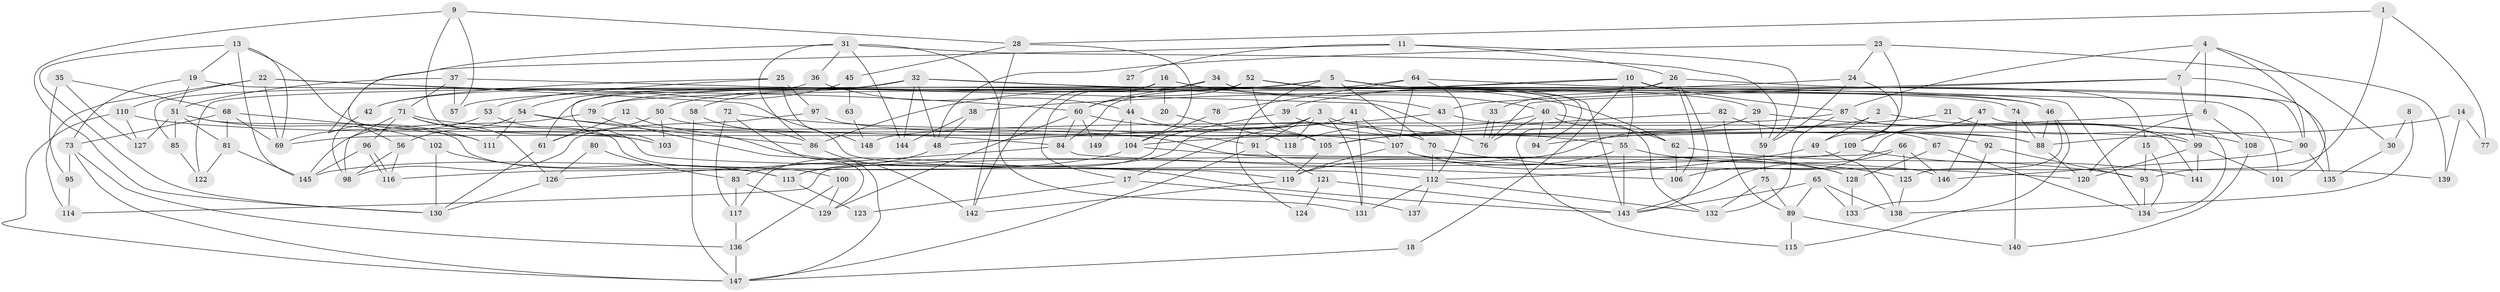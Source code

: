 // coarse degree distribution, {13: 0.009523809523809525, 5: 0.14285714285714285, 19: 0.009523809523809525, 4: 0.23809523809523808, 11: 0.009523809523809525, 8: 0.01904761904761905, 3: 0.3047619047619048, 6: 0.06666666666666667, 2: 0.09523809523809523, 7: 0.05714285714285714, 10: 0.01904761904761905, 12: 0.009523809523809525, 9: 0.01904761904761905}
// Generated by graph-tools (version 1.1) at 2025/51/03/04/25 22:51:18]
// undirected, 149 vertices, 298 edges
graph export_dot {
  node [color=gray90,style=filled];
  1;
  2;
  3;
  4;
  5;
  6;
  7;
  8;
  9;
  10;
  11;
  12;
  13;
  14;
  15;
  16;
  17;
  18;
  19;
  20;
  21;
  22;
  23;
  24;
  25;
  26;
  27;
  28;
  29;
  30;
  31;
  32;
  33;
  34;
  35;
  36;
  37;
  38;
  39;
  40;
  41;
  42;
  43;
  44;
  45;
  46;
  47;
  48;
  49;
  50;
  51;
  52;
  53;
  54;
  55;
  56;
  57;
  58;
  59;
  60;
  61;
  62;
  63;
  64;
  65;
  66;
  67;
  68;
  69;
  70;
  71;
  72;
  73;
  74;
  75;
  76;
  77;
  78;
  79;
  80;
  81;
  82;
  83;
  84;
  85;
  86;
  87;
  88;
  89;
  90;
  91;
  92;
  93;
  94;
  95;
  96;
  97;
  98;
  99;
  100;
  101;
  102;
  103;
  104;
  105;
  106;
  107;
  108;
  109;
  110;
  111;
  112;
  113;
  114;
  115;
  116;
  117;
  118;
  119;
  120;
  121;
  122;
  123;
  124;
  125;
  126;
  127;
  128;
  129;
  130;
  131;
  132;
  133;
  134;
  135;
  136;
  137;
  138;
  139;
  140;
  141;
  142;
  143;
  144;
  145;
  146;
  147;
  148;
  149;
  1 -- 28;
  1 -- 93;
  1 -- 77;
  2 -- 104;
  2 -- 99;
  2 -- 49;
  3 -- 131;
  3 -- 113;
  3 -- 17;
  3 -- 88;
  3 -- 91;
  3 -- 118;
  4 -- 7;
  4 -- 87;
  4 -- 6;
  4 -- 30;
  4 -- 90;
  5 -- 70;
  5 -- 86;
  5 -- 29;
  5 -- 46;
  5 -- 50;
  5 -- 79;
  5 -- 124;
  5 -- 134;
  6 -- 94;
  6 -- 108;
  6 -- 120;
  7 -- 76;
  7 -- 43;
  7 -- 99;
  7 -- 101;
  8 -- 30;
  8 -- 138;
  9 -- 57;
  9 -- 103;
  9 -- 28;
  9 -- 130;
  10 -- 55;
  10 -- 87;
  10 -- 15;
  10 -- 18;
  10 -- 39;
  10 -- 57;
  11 -- 26;
  11 -- 59;
  11 -- 27;
  11 -- 56;
  12 -- 61;
  12 -- 143;
  13 -- 145;
  13 -- 69;
  13 -- 19;
  13 -- 100;
  13 -- 130;
  14 -- 88;
  14 -- 139;
  14 -- 77;
  15 -- 134;
  15 -- 93;
  16 -- 103;
  16 -- 142;
  16 -- 17;
  16 -- 20;
  16 -- 40;
  16 -- 62;
  17 -- 123;
  17 -- 137;
  18 -- 147;
  19 -- 73;
  19 -- 51;
  19 -- 101;
  20 -- 118;
  21 -- 108;
  21 -- 105;
  22 -- 60;
  22 -- 119;
  22 -- 69;
  22 -- 110;
  22 -- 114;
  23 -- 49;
  23 -- 24;
  23 -- 48;
  23 -- 139;
  24 -- 109;
  24 -- 38;
  24 -- 59;
  25 -- 53;
  25 -- 97;
  25 -- 42;
  25 -- 148;
  26 -- 143;
  26 -- 106;
  26 -- 33;
  26 -- 122;
  26 -- 135;
  27 -- 44;
  28 -- 104;
  28 -- 45;
  28 -- 142;
  29 -- 113;
  29 -- 59;
  29 -- 90;
  30 -- 135;
  31 -- 59;
  31 -- 131;
  31 -- 36;
  31 -- 86;
  31 -- 111;
  31 -- 144;
  32 -- 46;
  32 -- 58;
  32 -- 42;
  32 -- 43;
  32 -- 48;
  32 -- 144;
  33 -- 76;
  33 -- 76;
  34 -- 60;
  34 -- 115;
  34 -- 79;
  34 -- 94;
  35 -- 127;
  35 -- 68;
  35 -- 95;
  36 -- 85;
  36 -- 44;
  37 -- 51;
  37 -- 76;
  37 -- 57;
  37 -- 71;
  38 -- 48;
  38 -- 144;
  39 -- 117;
  39 -- 55;
  40 -- 62;
  40 -- 76;
  40 -- 94;
  40 -- 118;
  40 -- 132;
  41 -- 107;
  41 -- 69;
  41 -- 131;
  42 -- 98;
  43 -- 48;
  43 -- 67;
  44 -- 105;
  44 -- 104;
  44 -- 149;
  45 -- 54;
  45 -- 63;
  46 -- 88;
  46 -- 115;
  46 -- 125;
  47 -- 146;
  47 -- 134;
  47 -- 106;
  47 -- 109;
  48 -- 83;
  49 -- 138;
  49 -- 112;
  50 -- 88;
  50 -- 61;
  50 -- 103;
  51 -- 81;
  51 -- 85;
  51 -- 102;
  51 -- 113;
  51 -- 127;
  52 -- 61;
  52 -- 60;
  52 -- 74;
  52 -- 105;
  52 -- 143;
  53 -- 112;
  53 -- 69;
  54 -- 56;
  54 -- 84;
  54 -- 86;
  54 -- 111;
  55 -- 125;
  55 -- 119;
  55 -- 143;
  56 -- 98;
  56 -- 116;
  58 -- 86;
  58 -- 147;
  59 -- 75;
  60 -- 84;
  60 -- 70;
  60 -- 129;
  60 -- 149;
  61 -- 130;
  62 -- 93;
  62 -- 106;
  63 -- 148;
  64 -- 90;
  64 -- 107;
  64 -- 78;
  64 -- 84;
  64 -- 112;
  65 -- 143;
  65 -- 89;
  65 -- 133;
  65 -- 138;
  66 -- 146;
  66 -- 143;
  66 -- 114;
  66 -- 125;
  67 -- 128;
  67 -- 134;
  68 -- 73;
  68 -- 111;
  68 -- 69;
  68 -- 81;
  70 -- 112;
  70 -- 120;
  71 -- 126;
  71 -- 96;
  71 -- 98;
  71 -- 103;
  71 -- 107;
  72 -- 117;
  72 -- 147;
  72 -- 91;
  73 -- 136;
  73 -- 95;
  73 -- 147;
  74 -- 88;
  74 -- 140;
  75 -- 132;
  75 -- 89;
  78 -- 104;
  79 -- 129;
  79 -- 145;
  80 -- 126;
  80 -- 83;
  81 -- 145;
  81 -- 122;
  82 -- 105;
  82 -- 92;
  82 -- 89;
  83 -- 129;
  83 -- 117;
  84 -- 106;
  84 -- 126;
  85 -- 122;
  86 -- 142;
  87 -- 141;
  87 -- 132;
  87 -- 148;
  88 -- 120;
  89 -- 115;
  89 -- 140;
  90 -- 135;
  90 -- 146;
  91 -- 121;
  91 -- 147;
  92 -- 133;
  92 -- 93;
  93 -- 134;
  95 -- 114;
  96 -- 116;
  96 -- 116;
  96 -- 145;
  97 -- 99;
  97 -- 98;
  99 -- 101;
  99 -- 120;
  99 -- 141;
  100 -- 129;
  100 -- 136;
  102 -- 130;
  102 -- 113;
  104 -- 145;
  104 -- 146;
  105 -- 119;
  107 -- 119;
  107 -- 128;
  107 -- 139;
  108 -- 140;
  109 -- 116;
  109 -- 141;
  110 -- 147;
  110 -- 127;
  110 -- 128;
  112 -- 131;
  112 -- 132;
  112 -- 137;
  113 -- 123;
  117 -- 136;
  119 -- 142;
  121 -- 143;
  121 -- 124;
  125 -- 138;
  126 -- 130;
  128 -- 133;
  136 -- 147;
}
